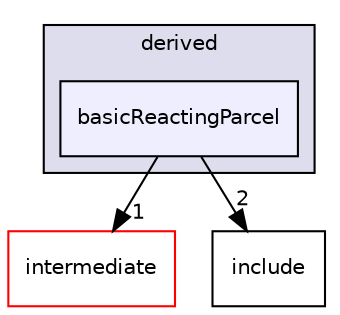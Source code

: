 digraph "src/lagrangian/turbulence/parcels/derived/basicReactingParcel" {
  bgcolor=transparent;
  compound=true
  node [ fontsize="10", fontname="Helvetica"];
  edge [ labelfontsize="10", labelfontname="Helvetica"];
  subgraph clusterdir_2cf64de3012ec3719f94a92ff2c4c98e {
    graph [ bgcolor="#ddddee", pencolor="black", label="derived" fontname="Helvetica", fontsize="10", URL="dir_2cf64de3012ec3719f94a92ff2c4c98e.html"]
  dir_ee3778d22165050254781dc7d137ccf3 [shape=box, label="basicReactingParcel", style="filled", fillcolor="#eeeeff", pencolor="black", URL="dir_ee3778d22165050254781dc7d137ccf3.html"];
  }
  dir_d3c32a493136c130c1f0d51f4f35c297 [shape=box label="intermediate" color="red" URL="dir_d3c32a493136c130c1f0d51f4f35c297.html"];
  dir_4c86786517f583c36f967b917cdc384c [shape=box label="include" URL="dir_4c86786517f583c36f967b917cdc384c.html"];
  dir_ee3778d22165050254781dc7d137ccf3->dir_d3c32a493136c130c1f0d51f4f35c297 [headlabel="1", labeldistance=1.5 headhref="dir_001463_001379.html"];
  dir_ee3778d22165050254781dc7d137ccf3->dir_4c86786517f583c36f967b917cdc384c [headlabel="2", labeldistance=1.5 headhref="dir_001463_001700.html"];
}
